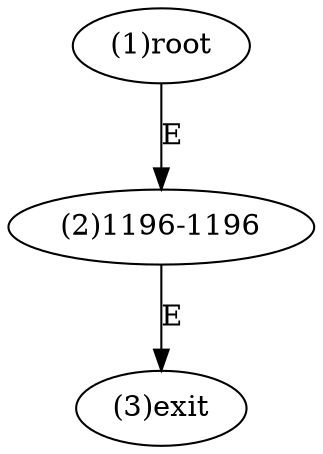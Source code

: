 digraph "" { 
1[ label="(1)root"];
2[ label="(2)1196-1196"];
3[ label="(3)exit"];
1->2[ label="E"];
2->3[ label="E"];
}